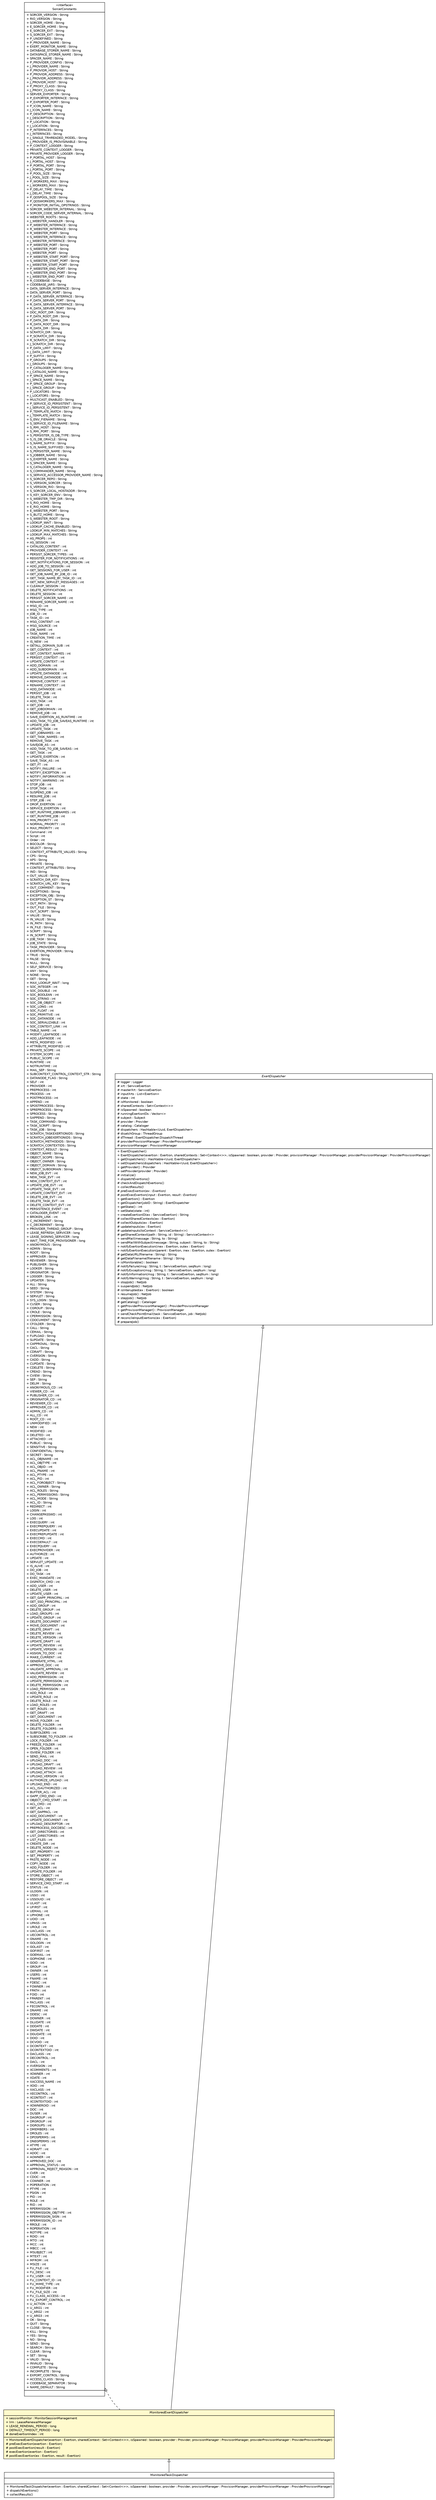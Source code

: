 #!/usr/local/bin/dot
#
# Class diagram 
# Generated by UMLGraph version R5_6 (http://www.umlgraph.org/)
#

digraph G {
	edge [fontname="Helvetica",fontsize=10,labelfontname="Helvetica",labelfontsize=10];
	node [fontname="Helvetica",fontsize=10,shape=plaintext];
	nodesep=0.25;
	ranksep=0.5;
	// sorcer.core.SorcerConstants
	c297035 [label=<<table title="sorcer.core.SorcerConstants" border="0" cellborder="1" cellspacing="0" cellpadding="2" port="p" href="../SorcerConstants.html">
		<tr><td><table border="0" cellspacing="0" cellpadding="1">
<tr><td align="center" balign="center"> &#171;interface&#187; </td></tr>
<tr><td align="center" balign="center"> SorcerConstants </td></tr>
		</table></td></tr>
		<tr><td><table border="0" cellspacing="0" cellpadding="1">
<tr><td align="left" balign="left"> + SORCER_VERSION : String </td></tr>
<tr><td align="left" balign="left"> + RIO_VERSION : String </td></tr>
<tr><td align="left" balign="left"> + SORCER_HOME : String </td></tr>
<tr><td align="left" balign="left"> + E_SORCER_HOME : String </td></tr>
<tr><td align="left" balign="left"> + E_SORCER_EXT : String </td></tr>
<tr><td align="left" balign="left"> + S_SORCER_EXT : String </td></tr>
<tr><td align="left" balign="left"> + P_UNDEFINED : String </td></tr>
<tr><td align="left" balign="left"> + P_PROVIDER_NAME : String </td></tr>
<tr><td align="left" balign="left"> + EXERT_MONITOR_NAME : String </td></tr>
<tr><td align="left" balign="left"> + DATABASE_STORER_NAME : String </td></tr>
<tr><td align="left" balign="left"> + DATASPACE_STORER_NAME : String </td></tr>
<tr><td align="left" balign="left"> + SPACER_NAME : String </td></tr>
<tr><td align="left" balign="left"> + P_PROVIDER_CONFIG : String </td></tr>
<tr><td align="left" balign="left"> + J_PROVIDER_NAME : String </td></tr>
<tr><td align="left" balign="left"> + P_PROVIDR_HOST : String </td></tr>
<tr><td align="left" balign="left"> + P_PROVIDR_ADDRESS : String </td></tr>
<tr><td align="left" balign="left"> + J_PROVIDR_ADDRESS : String </td></tr>
<tr><td align="left" balign="left"> + J_PROVIDR_HOST : String </td></tr>
<tr><td align="left" balign="left"> + P_PROXY_CLASS : String </td></tr>
<tr><td align="left" balign="left"> + J_PROXY_CLASS : String </td></tr>
<tr><td align="left" balign="left"> + SERVER_EXPORTER : String </td></tr>
<tr><td align="left" balign="left"> + P_EXPORTER_INTERFACE : String </td></tr>
<tr><td align="left" balign="left"> + P_EXPORTER_PORT : String </td></tr>
<tr><td align="left" balign="left"> + P_ICON_NAME : String </td></tr>
<tr><td align="left" balign="left"> + J_ICON_NAME : String </td></tr>
<tr><td align="left" balign="left"> + P_DESCRIPTION : String </td></tr>
<tr><td align="left" balign="left"> + J_DESCRIPTION : String </td></tr>
<tr><td align="left" balign="left"> + P_LOCATION : String </td></tr>
<tr><td align="left" balign="left"> + J_LOCATION : String </td></tr>
<tr><td align="left" balign="left"> + P_INTERFACES : String </td></tr>
<tr><td align="left" balign="left"> + J_INTERFACES : String </td></tr>
<tr><td align="left" balign="left"> + J_SINGLE_TRHREADED_MODEL : String </td></tr>
<tr><td align="left" balign="left"> + J_PROVIDER_IS_PROVISINABLE : String </td></tr>
<tr><td align="left" balign="left"> + P_CONTEXT_LOGGER : String </td></tr>
<tr><td align="left" balign="left"> + PRIVATE_CONTEXT_LOGGER : String </td></tr>
<tr><td align="left" balign="left"> + PRIVATE_PROVIDER_LOGGER : String </td></tr>
<tr><td align="left" balign="left"> + P_PORTAL_HOST : String </td></tr>
<tr><td align="left" balign="left"> + J_PORTAL_HOST : String </td></tr>
<tr><td align="left" balign="left"> + P_PORTAL_PORT : String </td></tr>
<tr><td align="left" balign="left"> + J_PORTAL_PORT : String </td></tr>
<tr><td align="left" balign="left"> + P_POOL_SIZE : String </td></tr>
<tr><td align="left" balign="left"> + J_POOL_SIZE : String </td></tr>
<tr><td align="left" balign="left"> + P_WORKERS_MAX : String </td></tr>
<tr><td align="left" balign="left"> + J_WORKERS_MAX : String </td></tr>
<tr><td align="left" balign="left"> + P_DELAY_TIME : String </td></tr>
<tr><td align="left" balign="left"> + J_DELAY_TIME : String </td></tr>
<tr><td align="left" balign="left"> + P_QOSPOOL_SIZE : String </td></tr>
<tr><td align="left" balign="left"> + P_QOSWORKERS_MAX : String </td></tr>
<tr><td align="left" balign="left"> + P_MONITOR_INITIAL_OPSTRINGS : String </td></tr>
<tr><td align="left" balign="left"> + SORCER_WEBSTER_INTERNAL : String </td></tr>
<tr><td align="left" balign="left"> + SORCER_CODE_SERVER_INTERNAL : String </td></tr>
<tr><td align="left" balign="left"> + WEBSTER_ROOTS : String </td></tr>
<tr><td align="left" balign="left"> + J_WEBSTER_HANDLER : String </td></tr>
<tr><td align="left" balign="left"> + P_WEBSTER_INTERFACE : String </td></tr>
<tr><td align="left" balign="left"> + R_WEBSTER_INTERFACE : String </td></tr>
<tr><td align="left" balign="left"> + R_WEBSTER_PORT : String </td></tr>
<tr><td align="left" balign="left"> + S_WEBSTER_INTERFACE : String </td></tr>
<tr><td align="left" balign="left"> + J_WEBSTER_INTERFACE : String </td></tr>
<tr><td align="left" balign="left"> + P_WEBSTER_PORT : String </td></tr>
<tr><td align="left" balign="left"> + S_WEBSTER_PORT : String </td></tr>
<tr><td align="left" balign="left"> + J_WEBSTER_PORT : String </td></tr>
<tr><td align="left" balign="left"> + P_WEBSTER_START_PORT : String </td></tr>
<tr><td align="left" balign="left"> + S_WEBSTER_START_PORT : String </td></tr>
<tr><td align="left" balign="left"> + J_WEBSTER_START_PORT : String </td></tr>
<tr><td align="left" balign="left"> + P_WEBSTER_END_PORT : String </td></tr>
<tr><td align="left" balign="left"> + S_WEBSTER_END_PORT : String </td></tr>
<tr><td align="left" balign="left"> + J_WEBSTER_END_PORT : String </td></tr>
<tr><td align="left" balign="left"> + R_CODEBASE : String </td></tr>
<tr><td align="left" balign="left"> + CODEBASE_JARS : String </td></tr>
<tr><td align="left" balign="left"> + DATA_SERVER_INTERFACE : String </td></tr>
<tr><td align="left" balign="left"> + DATA_SERVER_PORT : String </td></tr>
<tr><td align="left" balign="left"> + P_DATA_SERVER_INTERFACE : String </td></tr>
<tr><td align="left" balign="left"> + P_DATA_SERVER_PORT : String </td></tr>
<tr><td align="left" balign="left"> + R_DATA_SERVER_INTERFACE : String </td></tr>
<tr><td align="left" balign="left"> + R_DATA_SERVER_PORT : String </td></tr>
<tr><td align="left" balign="left"> + DOC_ROOT_DIR : String </td></tr>
<tr><td align="left" balign="left"> + P_DATA_ROOT_DIR : String </td></tr>
<tr><td align="left" balign="left"> + P_DATA_DIR : String </td></tr>
<tr><td align="left" balign="left"> + R_DATA_ROOT_DIR : String </td></tr>
<tr><td align="left" balign="left"> + R_DATA_DIR : String </td></tr>
<tr><td align="left" balign="left"> + SCRATCH_DIR : String </td></tr>
<tr><td align="left" balign="left"> + P_SCRATCH_DIR : String </td></tr>
<tr><td align="left" balign="left"> + R_SCRATCH_DIR : String </td></tr>
<tr><td align="left" balign="left"> + J_SCRATCH_DIR : String </td></tr>
<tr><td align="left" balign="left"> + P_DATA_LIMIT : String </td></tr>
<tr><td align="left" balign="left"> + J_DATA_LIMIT : String </td></tr>
<tr><td align="left" balign="left"> + P_SUFFIX : String </td></tr>
<tr><td align="left" balign="left"> + P_GROUPS : String </td></tr>
<tr><td align="left" balign="left"> + J_GROUPS : String </td></tr>
<tr><td align="left" balign="left"> + P_CATALOGER_NAME : String </td></tr>
<tr><td align="left" balign="left"> + J_CATALOG_NAME : String </td></tr>
<tr><td align="left" balign="left"> + P_SPACE_NAME : String </td></tr>
<tr><td align="left" balign="left"> + J_SPACE_NAME : String </td></tr>
<tr><td align="left" balign="left"> + P_SPACE_GROUP : String </td></tr>
<tr><td align="left" balign="left"> + J_SPACE_GROUP : String </td></tr>
<tr><td align="left" balign="left"> + P_LOCATORS : String </td></tr>
<tr><td align="left" balign="left"> + J_LOCATORS : String </td></tr>
<tr><td align="left" balign="left"> + MULTICAST_ENABLED : String </td></tr>
<tr><td align="left" balign="left"> + P_SERVICE_ID_PERSISTENT : String </td></tr>
<tr><td align="left" balign="left"> + J_SERVICE_ID_PERSISTENT : String </td></tr>
<tr><td align="left" balign="left"> + P_TEMPLATE_MATCH : String </td></tr>
<tr><td align="left" balign="left"> + J_TEMPLATE_MATCH : String </td></tr>
<tr><td align="left" balign="left"> + S_ENV_FIENAME : String </td></tr>
<tr><td align="left" balign="left"> + S_SERVICE_ID_FILENAME : String </td></tr>
<tr><td align="left" balign="left"> + S_RMI_HOST : String </td></tr>
<tr><td align="left" balign="left"> + S_RMI_PORT : String </td></tr>
<tr><td align="left" balign="left"> + S_PERSISTER_IS_DB_TYPE : String </td></tr>
<tr><td align="left" balign="left"> + S_IS_DB_ORACLE : String </td></tr>
<tr><td align="left" balign="left"> + S_NAME_SUFFIX : String </td></tr>
<tr><td align="left" balign="left"> + S_IS_NAME_SUFFIXED : String </td></tr>
<tr><td align="left" balign="left"> + S_PERSISTER_NAME : String </td></tr>
<tr><td align="left" balign="left"> + S_JOBBER_NAME : String </td></tr>
<tr><td align="left" balign="left"> + S_EXERTER_NAME : String </td></tr>
<tr><td align="left" balign="left"> + S_SPACER_NAME : String </td></tr>
<tr><td align="left" balign="left"> + S_CATALOGER_NAME : String </td></tr>
<tr><td align="left" balign="left"> + S_COMMANDER_NAME : String </td></tr>
<tr><td align="left" balign="left"> + S_SERVICE_ACCESSOR_PROVIDER_NAME : String </td></tr>
<tr><td align="left" balign="left"> + S_SORCER_REPO : String </td></tr>
<tr><td align="left" balign="left"> + S_VERSION_SORCER : String </td></tr>
<tr><td align="left" balign="left"> + S_VERSION_RIO : String </td></tr>
<tr><td align="left" balign="left"> + S_SORCER_LOCAL_HOSTADDR : String </td></tr>
<tr><td align="left" balign="left"> + S_KEY_SORCER_ENV : String </td></tr>
<tr><td align="left" balign="left"> + S_WEBSTER_TMP_DIR : String </td></tr>
<tr><td align="left" balign="left"> + S_RIO_HOME : String </td></tr>
<tr><td align="left" balign="left"> + E_RIO_HOME : String </td></tr>
<tr><td align="left" balign="left"> + E_WEBSTER_PORT : String </td></tr>
<tr><td align="left" balign="left"> + S_BLITZ_HOME : String </td></tr>
<tr><td align="left" balign="left"> + S_WEBSTER_ROOT : String </td></tr>
<tr><td align="left" balign="left"> + LOOKUP_WAIT : String </td></tr>
<tr><td align="left" balign="left"> + LOOKUP_CACHE_ENABLED : String </td></tr>
<tr><td align="left" balign="left"> + LOOKUP_MIN_MATCHES : String </td></tr>
<tr><td align="left" balign="left"> + LOOKUP_MAX_MATCHES : String </td></tr>
<tr><td align="left" balign="left"> + AS_PROPS : int </td></tr>
<tr><td align="left" balign="left"> + AS_SESSION : int </td></tr>
<tr><td align="left" balign="left"> + CATALOG_CONTENT : int </td></tr>
<tr><td align="left" balign="left"> + PROVIDER_CONTEXT : int </td></tr>
<tr><td align="left" balign="left"> + PERSIST_SORCER_TYPES : int </td></tr>
<tr><td align="left" balign="left"> + REGISTER_FOR_NOTIFICATIONS : int </td></tr>
<tr><td align="left" balign="left"> + GET_NOTIFICATIONS_FOR_SESSION : int </td></tr>
<tr><td align="left" balign="left"> + ADD_JOB_TO_SESSION : int </td></tr>
<tr><td align="left" balign="left"> + GET_SESSIONS_FOR_USER : int </td></tr>
<tr><td align="left" balign="left"> + GET_JOB_NAME_BY_JOB_ID : int </td></tr>
<tr><td align="left" balign="left"> + GET_TASK_NAME_BY_TASK_ID : int </td></tr>
<tr><td align="left" balign="left"> + GET_NEW_SERVLET_MESSAGES : int </td></tr>
<tr><td align="left" balign="left"> + CLEANUP_SESSION : int </td></tr>
<tr><td align="left" balign="left"> + DELETE_NOTIFICATIONS : int </td></tr>
<tr><td align="left" balign="left"> + DELETE_SESSION : int </td></tr>
<tr><td align="left" balign="left"> + PERSIST_SORCER_NAME : int </td></tr>
<tr><td align="left" balign="left"> + RENAME_SORCER_NAME : int </td></tr>
<tr><td align="left" balign="left"> + MSG_ID : int </td></tr>
<tr><td align="left" balign="left"> + MSG_TYPE : int </td></tr>
<tr><td align="left" balign="left"> + JOB_ID : int </td></tr>
<tr><td align="left" balign="left"> + TASK_ID : int </td></tr>
<tr><td align="left" balign="left"> + MSG_CONTENT : int </td></tr>
<tr><td align="left" balign="left"> + MSG_SOURCE : int </td></tr>
<tr><td align="left" balign="left"> + JOB_NAME : int </td></tr>
<tr><td align="left" balign="left"> + TASK_NAME : int </td></tr>
<tr><td align="left" balign="left"> + CREATION_TIME : int </td></tr>
<tr><td align="left" balign="left"> + IS_NEW : int </td></tr>
<tr><td align="left" balign="left"> + GETALL_DOMAIN_SUB : int </td></tr>
<tr><td align="left" balign="left"> + GET_CONTEXT : int </td></tr>
<tr><td align="left" balign="left"> + GET_CONTEXT_NAMES : int </td></tr>
<tr><td align="left" balign="left"> + PERSIST_CONTEXT : int </td></tr>
<tr><td align="left" balign="left"> + UPDATE_CONTEXT : int </td></tr>
<tr><td align="left" balign="left"> + ADD_DOMAIN : int </td></tr>
<tr><td align="left" balign="left"> + ADD_SUBDOMAIN : int </td></tr>
<tr><td align="left" balign="left"> + UPDATE_DATANODE : int </td></tr>
<tr><td align="left" balign="left"> + REMOVE_DATANODE : int </td></tr>
<tr><td align="left" balign="left"> + REMOVE_CONTEXT : int </td></tr>
<tr><td align="left" balign="left"> + RENAME_CONTEXT : int </td></tr>
<tr><td align="left" balign="left"> + ADD_DATANODE : int </td></tr>
<tr><td align="left" balign="left"> + PERSIST_JOB : int </td></tr>
<tr><td align="left" balign="left"> + DELETE_TASK : int </td></tr>
<tr><td align="left" balign="left"> + ADD_TASK : int </td></tr>
<tr><td align="left" balign="left"> + GET_JOB : int </td></tr>
<tr><td align="left" balign="left"> + GET_JOBDOMAIN : int </td></tr>
<tr><td align="left" balign="left"> + REMOVE_JOB : int </td></tr>
<tr><td align="left" balign="left"> + SAVE_EXERTION_AS_RUNTIME : int </td></tr>
<tr><td align="left" balign="left"> + ADD_TASK_TO_JOB_SAVEAS_RUNTIME : int </td></tr>
<tr><td align="left" balign="left"> + UPDATE_JOB : int </td></tr>
<tr><td align="left" balign="left"> + UPDATE_TASK : int </td></tr>
<tr><td align="left" balign="left"> + GET_JOBNAMES : int </td></tr>
<tr><td align="left" balign="left"> + GET_TASK_NAMES : int </td></tr>
<tr><td align="left" balign="left"> + REMOVE_TASK : int </td></tr>
<tr><td align="left" balign="left"> + SAVEJOB_AS : int </td></tr>
<tr><td align="left" balign="left"> + ADD_TASK_TO_JOB_SAVEAS : int </td></tr>
<tr><td align="left" balign="left"> + GET_TASK : int </td></tr>
<tr><td align="left" balign="left"> + UPDATE_EXERTION : int </td></tr>
<tr><td align="left" balign="left"> + SAVE_TASK_AS : int </td></tr>
<tr><td align="left" balign="left"> + GET_FT : int </td></tr>
<tr><td align="left" balign="left"> + NOTIFY_FAILURE : int </td></tr>
<tr><td align="left" balign="left"> + NOTIFY_EXCEPTION : int </td></tr>
<tr><td align="left" balign="left"> + NOTIFY_INFORMATION : int </td></tr>
<tr><td align="left" balign="left"> + NOTIFY_WARNING : int </td></tr>
<tr><td align="left" balign="left"> + STOP_JOB : int </td></tr>
<tr><td align="left" balign="left"> + STOP_TASK : int </td></tr>
<tr><td align="left" balign="left"> + SUSPEND_JOB : int </td></tr>
<tr><td align="left" balign="left"> + RESUME_JOB : int </td></tr>
<tr><td align="left" balign="left"> + STEP_JOB : int </td></tr>
<tr><td align="left" balign="left"> + DROP_EXERTION : int </td></tr>
<tr><td align="left" balign="left"> + SERVICE_EXERTION : int </td></tr>
<tr><td align="left" balign="left"> + GET_RUNTIME_JOBNAMES : int </td></tr>
<tr><td align="left" balign="left"> + GET_RUNTIME_JOB : int </td></tr>
<tr><td align="left" balign="left"> + MIN_PRIORITY : int </td></tr>
<tr><td align="left" balign="left"> + NORMAL_PRIORITY : int </td></tr>
<tr><td align="left" balign="left"> + MAX_PRIORITY : int </td></tr>
<tr><td align="left" balign="left"> + Command : int </td></tr>
<tr><td align="left" balign="left"> + Script : int </td></tr>
<tr><td align="left" balign="left"> + Order : int </td></tr>
<tr><td align="left" balign="left"> + BGCOLOR : String </td></tr>
<tr><td align="left" balign="left"> + SELECT : String </td></tr>
<tr><td align="left" balign="left"> + CONTEXT_ATTRIBUTE_VALUES : String </td></tr>
<tr><td align="left" balign="left"> + CPS : String </td></tr>
<tr><td align="left" balign="left"> + APS : String </td></tr>
<tr><td align="left" balign="left"> + PRIVATE : String </td></tr>
<tr><td align="left" balign="left"> + CONTEXT_ATTRIBUTES : String </td></tr>
<tr><td align="left" balign="left"> + IND : String </td></tr>
<tr><td align="left" balign="left"> + OUT_VALUE : String </td></tr>
<tr><td align="left" balign="left"> + SCRATCH_DIR_KEY : String </td></tr>
<tr><td align="left" balign="left"> + SCRATCH_URL_KEY : String </td></tr>
<tr><td align="left" balign="left"> + OUT_COMMENT : String </td></tr>
<tr><td align="left" balign="left"> + EXCEPTIONS : String </td></tr>
<tr><td align="left" balign="left"> + EXCEPTION_OBJ : String </td></tr>
<tr><td align="left" balign="left"> + EXCEPTION_ST : String </td></tr>
<tr><td align="left" balign="left"> + OUT_PATH : String </td></tr>
<tr><td align="left" balign="left"> + OUT_FILE : String </td></tr>
<tr><td align="left" balign="left"> + OUT_SCRIPT : String </td></tr>
<tr><td align="left" balign="left"> + VALUE : String </td></tr>
<tr><td align="left" balign="left"> + IN_VALUE : String </td></tr>
<tr><td align="left" balign="left"> + IN_PATH : String </td></tr>
<tr><td align="left" balign="left"> + IN_FILE : String </td></tr>
<tr><td align="left" balign="left"> + SCRIPT : String </td></tr>
<tr><td align="left" balign="left"> + IN_SCRIPT : String </td></tr>
<tr><td align="left" balign="left"> + JOB_TASK : String </td></tr>
<tr><td align="left" balign="left"> + JOB_STATE : String </td></tr>
<tr><td align="left" balign="left"> + TASK_PROVIDER : String </td></tr>
<tr><td align="left" balign="left"> + EXERTION_PROVIDER : String </td></tr>
<tr><td align="left" balign="left"> + TRUE : String </td></tr>
<tr><td align="left" balign="left"> + FALSE : String </td></tr>
<tr><td align="left" balign="left"> + NULL : String </td></tr>
<tr><td align="left" balign="left"> + SELF_SERVICE : String </td></tr>
<tr><td align="left" balign="left"> + ANY : String </td></tr>
<tr><td align="left" balign="left"> + NONE : String </td></tr>
<tr><td align="left" balign="left"> + GET : String </td></tr>
<tr><td align="left" balign="left"> + MAX_LOOKUP_WAIT : long </td></tr>
<tr><td align="left" balign="left"> + SOC_INTEGER : int </td></tr>
<tr><td align="left" balign="left"> + SOC_DOUBLE : int </td></tr>
<tr><td align="left" balign="left"> + SOC_BOOLEAN : int </td></tr>
<tr><td align="left" balign="left"> + SOC_STRING : int </td></tr>
<tr><td align="left" balign="left"> + SOC_DB_OBJECT : int </td></tr>
<tr><td align="left" balign="left"> + SOC_LONG : int </td></tr>
<tr><td align="left" balign="left"> + SOC_FLOAT : int </td></tr>
<tr><td align="left" balign="left"> + SOC_PRIMITIVE : int </td></tr>
<tr><td align="left" balign="left"> + SOC_DATANODE : int </td></tr>
<tr><td align="left" balign="left"> + SOC_SERIALIZABLE : int </td></tr>
<tr><td align="left" balign="left"> + SOC_CONTEXT_LINK : int </td></tr>
<tr><td align="left" balign="left"> + TABLE_NAME : int </td></tr>
<tr><td align="left" balign="left"> + MODIFY_LEAFNODE : int </td></tr>
<tr><td align="left" balign="left"> + ADD_LEAFNODE : int </td></tr>
<tr><td align="left" balign="left"> + META_MODIFIED : int </td></tr>
<tr><td align="left" balign="left"> + ATTRIBUTE_MODIFIED : int </td></tr>
<tr><td align="left" balign="left"> + PRIVATE_SCOPE : int </td></tr>
<tr><td align="left" balign="left"> + SYSTEM_SCOPE : int </td></tr>
<tr><td align="left" balign="left"> + PUBLIC_SCOPE : int </td></tr>
<tr><td align="left" balign="left"> + RUNTIME : int </td></tr>
<tr><td align="left" balign="left"> + NOTRUNTIME : int </td></tr>
<tr><td align="left" balign="left"> + MAIL_SEP : String </td></tr>
<tr><td align="left" balign="left"> + SUBCONTEXT_CONTROL_CONTEXT_STR : String </td></tr>
<tr><td align="left" balign="left"> + DATANODE_FLAG : String </td></tr>
<tr><td align="left" balign="left"> + SELF : int </td></tr>
<tr><td align="left" balign="left"> + PROVIDER : int </td></tr>
<tr><td align="left" balign="left"> + PREPROCESS : int </td></tr>
<tr><td align="left" balign="left"> + PROCESS : int </td></tr>
<tr><td align="left" balign="left"> + POSTPROCESS : int </td></tr>
<tr><td align="left" balign="left"> + APPEND : int </td></tr>
<tr><td align="left" balign="left"> + SPOSTPROCESS : String </td></tr>
<tr><td align="left" balign="left"> + SPREPROCESS : String </td></tr>
<tr><td align="left" balign="left"> + SPROCESS : String </td></tr>
<tr><td align="left" balign="left"> + SAPPEND : String </td></tr>
<tr><td align="left" balign="left"> + TASK_COMMAND : String </td></tr>
<tr><td align="left" balign="left"> + TASK_SCRIPT : String </td></tr>
<tr><td align="left" balign="left"> + TASK_JOB : String </td></tr>
<tr><td align="left" balign="left"> + SCRATCH_TASKEXERTIONIDS : String </td></tr>
<tr><td align="left" balign="left"> + SCRATCH_JOBEXERTIONIDS : String </td></tr>
<tr><td align="left" balign="left"> + SCRATCH_METHODIDS : String </td></tr>
<tr><td align="left" balign="left"> + SCRATCH_CONTEXTIDS : String </td></tr>
<tr><td align="left" balign="left"> + CONTEXT_RESULT : String </td></tr>
<tr><td align="left" balign="left"> + OBJECT_NAME : String </td></tr>
<tr><td align="left" balign="left"> + OBJECT_SCOPE : String </td></tr>
<tr><td align="left" balign="left"> + OBJECT_OWNER : String </td></tr>
<tr><td align="left" balign="left"> + OBJECT_DOMAIN : String </td></tr>
<tr><td align="left" balign="left"> + OBJECT_SUBDOMAIN : String </td></tr>
<tr><td align="left" balign="left"> + NEW_JOB_EVT : int </td></tr>
<tr><td align="left" balign="left"> + NEW_TASK_EVT : int </td></tr>
<tr><td align="left" balign="left"> + NEW_CONTEXT_EVT : int </td></tr>
<tr><td align="left" balign="left"> + UPDATE_JOB_EVT : int </td></tr>
<tr><td align="left" balign="left"> + UPDATE_TASK_EVT : int </td></tr>
<tr><td align="left" balign="left"> + UPDATE_CONTEXT_EVT : int </td></tr>
<tr><td align="left" balign="left"> + DELETE_JOB_EVT : int </td></tr>
<tr><td align="left" balign="left"> + DELETE_TASK_EVT : int </td></tr>
<tr><td align="left" balign="left"> + DELETE_CONTEXT_EVT : int </td></tr>
<tr><td align="left" balign="left"> + PERSISTENCE_EVENT : int </td></tr>
<tr><td align="left" balign="left"> + CATALOGER_EVENT : int </td></tr>
<tr><td align="left" balign="left"> + BROKEN_LINK : int </td></tr>
<tr><td align="left" balign="left"> + C_INCREMENT : String </td></tr>
<tr><td align="left" balign="left"> + C_DECREMENT : String </td></tr>
<tr><td align="left" balign="left"> + PROVIDER_THREAD_GROUP : String </td></tr>
<tr><td align="left" balign="left"> + LEASE_REFRESH_SERVICER : long </td></tr>
<tr><td align="left" balign="left"> + LEASE_SIGNING_SERVICER : long </td></tr>
<tr><td align="left" balign="left"> + WAIT_TIME_FOR_PROVISIONER : long </td></tr>
<tr><td align="left" balign="left"> + ANONYMOUS : String </td></tr>
<tr><td align="left" balign="left"> + ADMIN : String </td></tr>
<tr><td align="left" balign="left"> + ROOT : String </td></tr>
<tr><td align="left" balign="left"> + APPROVER : String </td></tr>
<tr><td align="left" balign="left"> + REVIEWER : String </td></tr>
<tr><td align="left" balign="left"> + PUBLISHER : String </td></tr>
<tr><td align="left" balign="left"> + LOOKER : String </td></tr>
<tr><td align="left" balign="left"> + ORIGINATOR : String </td></tr>
<tr><td align="left" balign="left"> + LOGGER : String </td></tr>
<tr><td align="left" balign="left"> + UPDATER : String </td></tr>
<tr><td align="left" balign="left"> + ALL : String </td></tr>
<tr><td align="left" balign="left"> + SEED : String </td></tr>
<tr><td align="left" balign="left"> + SYSTEM : String </td></tr>
<tr><td align="left" balign="left"> + SERVLET : String </td></tr>
<tr><td align="left" balign="left"> + SYS_LOGIN : String </td></tr>
<tr><td align="left" balign="left"> + CUSER : String </td></tr>
<tr><td align="left" balign="left"> + CGROUP : String </td></tr>
<tr><td align="left" balign="left"> + CROLE : String </td></tr>
<tr><td align="left" balign="left"> + CPERMISSION : String </td></tr>
<tr><td align="left" balign="left"> + CDOCUMENT : String </td></tr>
<tr><td align="left" balign="left"> + CFOLDER : String </td></tr>
<tr><td align="left" balign="left"> + CALL : String </td></tr>
<tr><td align="left" balign="left"> + CEMAIL : String </td></tr>
<tr><td align="left" balign="left"> + FUPLOAD : String </td></tr>
<tr><td align="left" balign="left"> + SUPDATE : String </td></tr>
<tr><td align="left" balign="left"> + CAPPROVAL : String </td></tr>
<tr><td align="left" balign="left"> + CACL : String </td></tr>
<tr><td align="left" balign="left"> + CDRAFT : String </td></tr>
<tr><td align="left" balign="left"> + CVERSION : String </td></tr>
<tr><td align="left" balign="left"> + CADD : String </td></tr>
<tr><td align="left" balign="left"> + CUPDATE : String </td></tr>
<tr><td align="left" balign="left"> + CDELETE : String </td></tr>
<tr><td align="left" balign="left"> + CREAD : String </td></tr>
<tr><td align="left" balign="left"> + CVIEW : String </td></tr>
<tr><td align="left" balign="left"> + SEP : String </td></tr>
<tr><td align="left" balign="left"> + DELIM : String </td></tr>
<tr><td align="left" balign="left"> + ANONYMOUS_CD : int </td></tr>
<tr><td align="left" balign="left"> + VIEWER_CD : int </td></tr>
<tr><td align="left" balign="left"> + PUBLISHER_CD : int </td></tr>
<tr><td align="left" balign="left"> + ORIGINATOR_CD : int </td></tr>
<tr><td align="left" balign="left"> + REVIEWER_CD : int </td></tr>
<tr><td align="left" balign="left"> + APPROVER_CD : int </td></tr>
<tr><td align="left" balign="left"> + ADMIN_CD : int </td></tr>
<tr><td align="left" balign="left"> + ALL_CD : int </td></tr>
<tr><td align="left" balign="left"> + ROOT_CD : int </td></tr>
<tr><td align="left" balign="left"> + UNMODIFIED : int </td></tr>
<tr><td align="left" balign="left"> + NEW : int </td></tr>
<tr><td align="left" balign="left"> + MODIFIED : int </td></tr>
<tr><td align="left" balign="left"> + DELETED : int </td></tr>
<tr><td align="left" balign="left"> + ATTACHED : int </td></tr>
<tr><td align="left" balign="left"> + PUBLIC : String </td></tr>
<tr><td align="left" balign="left"> + SENSITIVE : String </td></tr>
<tr><td align="left" balign="left"> + CONFIDENTIAL : String </td></tr>
<tr><td align="left" balign="left"> + SECRET : String </td></tr>
<tr><td align="left" balign="left"> + ACL_OBJNAME : int </td></tr>
<tr><td align="left" balign="left"> + ACL_OBJTYPE : int </td></tr>
<tr><td align="left" balign="left"> + ACL_OBJID : int </td></tr>
<tr><td align="left" balign="left"> + ACL_PNAME : int </td></tr>
<tr><td align="left" balign="left"> + ACL_PTYPE : int </td></tr>
<tr><td align="left" balign="left"> + ACL_PID : int </td></tr>
<tr><td align="left" balign="left"> + ACL_FOROBJECT : String </td></tr>
<tr><td align="left" balign="left"> + ACL_OWNER : String </td></tr>
<tr><td align="left" balign="left"> + ACL_ROLES : String </td></tr>
<tr><td align="left" balign="left"> + ACL_PERMISSIONS : String </td></tr>
<tr><td align="left" balign="left"> + ACL_MODE : String </td></tr>
<tr><td align="left" balign="left"> + ACL_ID : String </td></tr>
<tr><td align="left" balign="left"> + REDIRECT : int </td></tr>
<tr><td align="left" balign="left"> + LOGIN : int </td></tr>
<tr><td align="left" balign="left"> + CHANGEPASSWD : int </td></tr>
<tr><td align="left" balign="left"> + LOG : int </td></tr>
<tr><td align="left" balign="left"> + EXECQUERY : int </td></tr>
<tr><td align="left" balign="left"> + EXECPREPQUERY : int </td></tr>
<tr><td align="left" balign="left"> + EXECUPDATE : int </td></tr>
<tr><td align="left" balign="left"> + EXECPREPUPDATE : int </td></tr>
<tr><td align="left" balign="left"> + EXECCMD : int </td></tr>
<tr><td align="left" balign="left"> + EXECDEFAULT : int </td></tr>
<tr><td align="left" balign="left"> + EXECPQUERY : int </td></tr>
<tr><td align="left" balign="left"> + EXECPROVIDER : int </td></tr>
<tr><td align="left" balign="left"> + AUTHORIZE : int </td></tr>
<tr><td align="left" balign="left"> + UPDATE : int </td></tr>
<tr><td align="left" balign="left"> + SERVLET_UPDATE : int </td></tr>
<tr><td align="left" balign="left"> + IS_ALIVE : int </td></tr>
<tr><td align="left" balign="left"> + DO_JOB : int </td></tr>
<tr><td align="left" balign="left"> + DO_TASK : int </td></tr>
<tr><td align="left" balign="left"> + EXEC_MANDATE : int </td></tr>
<tr><td align="left" balign="left"> + DISPATCH_CMD : int </td></tr>
<tr><td align="left" balign="left"> + ADD_USER : int </td></tr>
<tr><td align="left" balign="left"> + DELETE_USER : int </td></tr>
<tr><td align="left" balign="left"> + UPDATE_USER : int </td></tr>
<tr><td align="left" balign="left"> + GET_GAPP_PRINCIPAL : int </td></tr>
<tr><td align="left" balign="left"> + GET_SSO_PRINCIPAL : int </td></tr>
<tr><td align="left" balign="left"> + ADD_GROUP : int </td></tr>
<tr><td align="left" balign="left"> + DELETE_GROUP : int </td></tr>
<tr><td align="left" balign="left"> + LOAD_GROUPS : int </td></tr>
<tr><td align="left" balign="left"> + UPDATE_GROUP : int </td></tr>
<tr><td align="left" balign="left"> + DELETE_DOCUMENT : int </td></tr>
<tr><td align="left" balign="left"> + MOVE_DOCUMENT : int </td></tr>
<tr><td align="left" balign="left"> + DELETE_DRAFT : int </td></tr>
<tr><td align="left" balign="left"> + DELETE_REVIEW : int </td></tr>
<tr><td align="left" balign="left"> + DELETE_VERSION : int </td></tr>
<tr><td align="left" balign="left"> + UPDATE_DRAFT : int </td></tr>
<tr><td align="left" balign="left"> + UPDATE_REVIEW : int </td></tr>
<tr><td align="left" balign="left"> + UPDATE_VERSION : int </td></tr>
<tr><td align="left" balign="left"> + ASSIGN_TO_DOC : int </td></tr>
<tr><td align="left" balign="left"> + MAKE_CURRENT : int </td></tr>
<tr><td align="left" balign="left"> + GENERATE_HTML : int </td></tr>
<tr><td align="left" balign="left"> + APPROVE_DOC : int </td></tr>
<tr><td align="left" balign="left"> + VALIDATE_APPROVAL : int </td></tr>
<tr><td align="left" balign="left"> + VALIDATE_REVIEW : int </td></tr>
<tr><td align="left" balign="left"> + ADD_PERMISSION : int </td></tr>
<tr><td align="left" balign="left"> + UPDATE_PERMISSION : int </td></tr>
<tr><td align="left" balign="left"> + DELETE_PERMISSION : int </td></tr>
<tr><td align="left" balign="left"> + LOAD_PERMISSION : int </td></tr>
<tr><td align="left" balign="left"> + ADD_ROLE : int </td></tr>
<tr><td align="left" balign="left"> + UPDATE_ROLE : int </td></tr>
<tr><td align="left" balign="left"> + DELETE_ROLE : int </td></tr>
<tr><td align="left" balign="left"> + LOAD_ROLES : int </td></tr>
<tr><td align="left" balign="left"> + GET_ROLES : int </td></tr>
<tr><td align="left" balign="left"> + GET_DRAFT : int </td></tr>
<tr><td align="left" balign="left"> + GET_DOCUMENT : int </td></tr>
<tr><td align="left" balign="left"> + MOVE_FOLDER : int </td></tr>
<tr><td align="left" balign="left"> + DELETE_FOLDER : int </td></tr>
<tr><td align="left" balign="left"> + DELETE_FOLDERS : int </td></tr>
<tr><td align="left" balign="left"> + SUBFOLDERS : int </td></tr>
<tr><td align="left" balign="left"> + SUBSCRIBE_TO_FOLDER : int </td></tr>
<tr><td align="left" balign="left"> + LOCK_FOLDER : int </td></tr>
<tr><td align="left" balign="left"> + FREEZE_FOLDER : int </td></tr>
<tr><td align="left" balign="left"> + OPEN_FOLDER : int </td></tr>
<tr><td align="left" balign="left"> + ISVIEW_FOLDER : int </td></tr>
<tr><td align="left" balign="left"> + SEND_MAIL : int </td></tr>
<tr><td align="left" balign="left"> + UPLOAD_DOC : int </td></tr>
<tr><td align="left" balign="left"> + UPLOAD_DRAFT : int </td></tr>
<tr><td align="left" balign="left"> + UPLOAD_REVIEW : int </td></tr>
<tr><td align="left" balign="left"> + UPLOAD_ATTACH : int </td></tr>
<tr><td align="left" balign="left"> + UPLOAD_VERSION : int </td></tr>
<tr><td align="left" balign="left"> + AUTHORIZE_UPLOAD : int </td></tr>
<tr><td align="left" balign="left"> + UPLOAD_END : int </td></tr>
<tr><td align="left" balign="left"> + ACL_ISAUTHORIZED : int </td></tr>
<tr><td align="left" balign="left"> + BUFFER_ACL : int </td></tr>
<tr><td align="left" balign="left"> + GAPP_CMD_END : int </td></tr>
<tr><td align="left" balign="left"> + OBJECT_CMD_START : int </td></tr>
<tr><td align="left" balign="left"> + ACL_CMD : int </td></tr>
<tr><td align="left" balign="left"> + GET_ACL : int </td></tr>
<tr><td align="left" balign="left"> + GET_GAPPACL : int </td></tr>
<tr><td align="left" balign="left"> + ADD_DOCUMENT : int </td></tr>
<tr><td align="left" balign="left"> + UPDATE_DOCUMENT : int </td></tr>
<tr><td align="left" balign="left"> + UPLOAD_DESCRIPTOR : int </td></tr>
<tr><td align="left" balign="left"> + PREPROCESS_DOCDESC : int </td></tr>
<tr><td align="left" balign="left"> + GET_DIRECTORIES : int </td></tr>
<tr><td align="left" balign="left"> + LIST_DIRECTORIES : int </td></tr>
<tr><td align="left" balign="left"> + LIST_FILES : int </td></tr>
<tr><td align="left" balign="left"> + CREATE_DIR : int </td></tr>
<tr><td align="left" balign="left"> + DELETE_NODE : int </td></tr>
<tr><td align="left" balign="left"> + GET_PROPERTY : int </td></tr>
<tr><td align="left" balign="left"> + SET_PROPERTY : int </td></tr>
<tr><td align="left" balign="left"> + PASTE_NODE : int </td></tr>
<tr><td align="left" balign="left"> + COPY_NODE : int </td></tr>
<tr><td align="left" balign="left"> + ADD_FOLDER : int </td></tr>
<tr><td align="left" balign="left"> + UPDATE_FOLDER : int </td></tr>
<tr><td align="left" balign="left"> + STORE_OBJECT : int </td></tr>
<tr><td align="left" balign="left"> + RESTORE_OBJECT : int </td></tr>
<tr><td align="left" balign="left"> + SERVICE_CMD_START : int </td></tr>
<tr><td align="left" balign="left"> + STATUS : int </td></tr>
<tr><td align="left" balign="left"> + ULOGIN : int </td></tr>
<tr><td align="left" balign="left"> + USSO : int </td></tr>
<tr><td align="left" balign="left"> + USSOUID : int </td></tr>
<tr><td align="left" balign="left"> + ULAST : int </td></tr>
<tr><td align="left" balign="left"> + UFIRST : int </td></tr>
<tr><td align="left" balign="left"> + UEMAIL : int </td></tr>
<tr><td align="left" balign="left"> + UPHONE : int </td></tr>
<tr><td align="left" balign="left"> + UOID : int </td></tr>
<tr><td align="left" balign="left"> + UPASS : int </td></tr>
<tr><td align="left" balign="left"> + UROLE : int </td></tr>
<tr><td align="left" balign="left"> + UACLASS : int </td></tr>
<tr><td align="left" balign="left"> + UECONTROL : int </td></tr>
<tr><td align="left" balign="left"> + GNAME : int </td></tr>
<tr><td align="left" balign="left"> + GOLOGIN : int </td></tr>
<tr><td align="left" balign="left"> + GOLAST : int </td></tr>
<tr><td align="left" balign="left"> + GOFIRST : int </td></tr>
<tr><td align="left" balign="left"> + GOEMAIL : int </td></tr>
<tr><td align="left" balign="left"> + GOPHONE : int </td></tr>
<tr><td align="left" balign="left"> + GOID : int </td></tr>
<tr><td align="left" balign="left"> + GROUP : int </td></tr>
<tr><td align="left" balign="left"> + OWNER : int </td></tr>
<tr><td align="left" balign="left"> + USERS : int </td></tr>
<tr><td align="left" balign="left"> + FNAME : int </td></tr>
<tr><td align="left" balign="left"> + FDESC : int </td></tr>
<tr><td align="left" balign="left"> + FOWNER : int </td></tr>
<tr><td align="left" balign="left"> + FPATH : int </td></tr>
<tr><td align="left" balign="left"> + FOID : int </td></tr>
<tr><td align="left" balign="left"> + FPARENT : int </td></tr>
<tr><td align="left" balign="left"> + FACLASS : int </td></tr>
<tr><td align="left" balign="left"> + FECONTROL : int </td></tr>
<tr><td align="left" balign="left"> + DNAME : int </td></tr>
<tr><td align="left" balign="left"> + DDESC : int </td></tr>
<tr><td align="left" balign="left"> + DOWNER : int </td></tr>
<tr><td align="left" balign="left"> + DLUDATE : int </td></tr>
<tr><td align="left" balign="left"> + DDDATE : int </td></tr>
<tr><td align="left" balign="left"> + DWDATE : int </td></tr>
<tr><td align="left" balign="left"> + DGUDATE : int </td></tr>
<tr><td align="left" balign="left"> + DOID : int </td></tr>
<tr><td align="left" balign="left"> + DCVOID : int </td></tr>
<tr><td align="left" balign="left"> + DCONTEXT : int </td></tr>
<tr><td align="left" balign="left"> + DCONTEXTOID : int </td></tr>
<tr><td align="left" balign="left"> + DACLASS : int </td></tr>
<tr><td align="left" balign="left"> + DECONTROL : int </td></tr>
<tr><td align="left" balign="left"> + DACL : int </td></tr>
<tr><td align="left" balign="left"> + XVERSION : int </td></tr>
<tr><td align="left" balign="left"> + XCOMMENTS : int </td></tr>
<tr><td align="left" balign="left"> + XOWNER : int </td></tr>
<tr><td align="left" balign="left"> + XDATE : int </td></tr>
<tr><td align="left" balign="left"> + XACCESS_NAME : int </td></tr>
<tr><td align="left" balign="left"> + XOID : int </td></tr>
<tr><td align="left" balign="left"> + XACLASS : int </td></tr>
<tr><td align="left" balign="left"> + XECONTROL : int </td></tr>
<tr><td align="left" balign="left"> + XCONTEXT : int </td></tr>
<tr><td align="left" balign="left"> + XCONTEXTOID : int </td></tr>
<tr><td align="left" balign="left"> + XOWNEROID : int </td></tr>
<tr><td align="left" balign="left"> + DOC : int </td></tr>
<tr><td align="left" balign="left"> + DUSER : int </td></tr>
<tr><td align="left" balign="left"> + DAGROUP : int </td></tr>
<tr><td align="left" balign="left"> + DRGROUP : int </td></tr>
<tr><td align="left" balign="left"> + DGROUPS : int </td></tr>
<tr><td align="left" balign="left"> + DMEMBERS : int </td></tr>
<tr><td align="left" balign="left"> + DROLES : int </td></tr>
<tr><td align="left" balign="left"> + DPOSPERMS : int </td></tr>
<tr><td align="left" balign="left"> + DNEGPERMS : int </td></tr>
<tr><td align="left" balign="left"> + ATYPE : int </td></tr>
<tr><td align="left" balign="left"> + ADRAFT : int </td></tr>
<tr><td align="left" balign="left"> + ADOC : int </td></tr>
<tr><td align="left" balign="left"> + AOWNER : int </td></tr>
<tr><td align="left" balign="left"> + APPROVED_DOC : int </td></tr>
<tr><td align="left" balign="left"> + APPROVAL_STATUS : int </td></tr>
<tr><td align="left" balign="left"> + APPROVAL_REJECT_REASON : int </td></tr>
<tr><td align="left" balign="left"> + CVER : int </td></tr>
<tr><td align="left" balign="left"> + CDOC : int </td></tr>
<tr><td align="left" balign="left"> + COWNER : int </td></tr>
<tr><td align="left" balign="left"> + POPERATION : int </td></tr>
<tr><td align="left" balign="left"> + PTYPE : int </td></tr>
<tr><td align="left" balign="left"> + PSIGN : int </td></tr>
<tr><td align="left" balign="left"> + PID : int </td></tr>
<tr><td align="left" balign="left"> + ROLE : int </td></tr>
<tr><td align="left" balign="left"> + RID : int </td></tr>
<tr><td align="left" balign="left"> + RPERMISSION : int </td></tr>
<tr><td align="left" balign="left"> + RPERMISSION_OBJTYPE : int </td></tr>
<tr><td align="left" balign="left"> + RPERMISSION_SIGN : int </td></tr>
<tr><td align="left" balign="left"> + RPERMISSION_ID : int </td></tr>
<tr><td align="left" balign="left"> + RROLE : int </td></tr>
<tr><td align="left" balign="left"> + ROPERATION : int </td></tr>
<tr><td align="left" balign="left"> + ROTYPE : int </td></tr>
<tr><td align="left" balign="left"> + ROID : int </td></tr>
<tr><td align="left" balign="left"> + MTO : int </td></tr>
<tr><td align="left" balign="left"> + MCC : int </td></tr>
<tr><td align="left" balign="left"> + MBCC : int </td></tr>
<tr><td align="left" balign="left"> + MSUBJECT : int </td></tr>
<tr><td align="left" balign="left"> + MTEXT : int </td></tr>
<tr><td align="left" balign="left"> + MFROM : int </td></tr>
<tr><td align="left" balign="left"> + MSIZE : int </td></tr>
<tr><td align="left" balign="left"> + FU_FILE : int </td></tr>
<tr><td align="left" balign="left"> + FU_DESC : int </td></tr>
<tr><td align="left" balign="left"> + FU_USER : int </td></tr>
<tr><td align="left" balign="left"> + FU_CONTEXT_ID : int </td></tr>
<tr><td align="left" balign="left"> + FU_MIME_TYPE : int </td></tr>
<tr><td align="left" balign="left"> + FU_MODIFIER : int </td></tr>
<tr><td align="left" balign="left"> + FU_FILE_SIZE : int </td></tr>
<tr><td align="left" balign="left"> + FU_CLASS_ACCESS : int </td></tr>
<tr><td align="left" balign="left"> + FU_EXPORT_CONTROL : int </td></tr>
<tr><td align="left" balign="left"> + U_ACTION : int </td></tr>
<tr><td align="left" balign="left"> + U_ARG1 : int </td></tr>
<tr><td align="left" balign="left"> + U_ARG2 : int </td></tr>
<tr><td align="left" balign="left"> + U_ARG3 : int </td></tr>
<tr><td align="left" balign="left"> + OK : String </td></tr>
<tr><td align="left" balign="left"> + QUIT : String </td></tr>
<tr><td align="left" balign="left"> + CLOSE : String </td></tr>
<tr><td align="left" balign="left"> + KILL : String </td></tr>
<tr><td align="left" balign="left"> + YES : String </td></tr>
<tr><td align="left" balign="left"> + NO : String </td></tr>
<tr><td align="left" balign="left"> + SEND : String </td></tr>
<tr><td align="left" balign="left"> + SEARCH : String </td></tr>
<tr><td align="left" balign="left"> + CLEAR : String </td></tr>
<tr><td align="left" balign="left"> + SET : String </td></tr>
<tr><td align="left" balign="left"> + VALID : String </td></tr>
<tr><td align="left" balign="left"> + INVALID : String </td></tr>
<tr><td align="left" balign="left"> + COMPLETE : String </td></tr>
<tr><td align="left" balign="left"> + INCOMPLETE : String </td></tr>
<tr><td align="left" balign="left"> + EXPORT_CONTROL : String </td></tr>
<tr><td align="left" balign="left"> + ACCESS_CLASS : String </td></tr>
<tr><td align="left" balign="left"> + CODEBASE_SEPARATOR : String </td></tr>
<tr><td align="left" balign="left"> + NAME_DEFAULT : String </td></tr>
		</table></td></tr>
		<tr><td><table border="0" cellspacing="0" cellpadding="1">
<tr><td align="left" balign="left">  </td></tr>
		</table></td></tr>
		</table>>, URL="../SorcerConstants.html", fontname="Helvetica", fontcolor="black", fontsize=10.0];
	// sorcer.core.dispatch.MonitoredTaskDispatcher
	c297352 [label=<<table title="sorcer.core.dispatch.MonitoredTaskDispatcher" border="0" cellborder="1" cellspacing="0" cellpadding="2" port="p" href="./MonitoredTaskDispatcher.html">
		<tr><td><table border="0" cellspacing="0" cellpadding="1">
<tr><td align="center" balign="center"> MonitoredTaskDispatcher </td></tr>
		</table></td></tr>
		<tr><td><table border="0" cellspacing="0" cellpadding="1">
<tr><td align="left" balign="left">  </td></tr>
		</table></td></tr>
		<tr><td><table border="0" cellspacing="0" cellpadding="1">
<tr><td align="left" balign="left"> + MonitoredTaskDispatcher(exertion : Exertion, sharedContext : Set&lt;Context&lt;&gt;&gt;, isSpawned : boolean, provider : Provider, provisionManager : ProvisionManager, providerProvisionManager : ProviderProvisionManager) </td></tr>
<tr><td align="left" balign="left"> + dispatchExertions() </td></tr>
<tr><td align="left" balign="left"> + collectResults() </td></tr>
		</table></td></tr>
		</table>>, URL="./MonitoredTaskDispatcher.html", fontname="Helvetica", fontcolor="black", fontsize=10.0];
	// sorcer.core.dispatch.ExertDispatcher
	c297366 [label=<<table title="sorcer.core.dispatch.ExertDispatcher" border="0" cellborder="1" cellspacing="0" cellpadding="2" port="p" href="./ExertDispatcher.html">
		<tr><td><table border="0" cellspacing="0" cellpadding="1">
<tr><td align="center" balign="center"><font face="Helvetica-Oblique"> ExertDispatcher </font></td></tr>
		</table></td></tr>
		<tr><td><table border="0" cellspacing="0" cellpadding="1">
<tr><td align="left" balign="left"> # logger : Logger </td></tr>
<tr><td align="left" balign="left"> # xrt : ServiceExertion </td></tr>
<tr><td align="left" balign="left"> # masterXrt : ServiceExertion </td></tr>
<tr><td align="left" balign="left"> # inputXrts : List&lt;Exertion&gt; </td></tr>
<tr><td align="left" balign="left"> # state : int </td></tr>
<tr><td align="left" balign="left"> # isMonitored : boolean </td></tr>
<tr><td align="left" balign="left"> # sharedContexts : Set&lt;Context&lt;&gt;&gt; </td></tr>
<tr><td align="left" balign="left"> # isSpawned : boolean </td></tr>
<tr><td align="left" balign="left"> # runningExertionIDs : Vector&lt;&gt; </td></tr>
<tr><td align="left" balign="left"> # subject : Subject </td></tr>
<tr><td align="left" balign="left"> # provider : Provider </td></tr>
<tr><td align="left" balign="left"> # catalog : Cataloger </td></tr>
<tr><td align="left" balign="left"> # dispatchers : Hashtable&lt;Uuid, ExertDispatcher&gt; </td></tr>
<tr><td align="left" balign="left"> # disatchGroup : ThreadGroup </td></tr>
<tr><td align="left" balign="left"> # dThread : ExertDispatcher.DispatchThread </td></tr>
<tr><td align="left" balign="left"> # providerProvisionManager : ProviderProvisionManager </td></tr>
<tr><td align="left" balign="left"> # provisionManager : ProvisionManager </td></tr>
		</table></td></tr>
		<tr><td><table border="0" cellspacing="0" cellpadding="1">
<tr><td align="left" balign="left"> + ExertDispatcher() </td></tr>
<tr><td align="left" balign="left"> + ExertDispatcher(exertion : Exertion, sharedContexts : Set&lt;Context&lt;&gt;&gt;, isSpawned : boolean, provider : Provider, provisionManager : ProvisionManager, providerProvisionManager : ProviderProvisionManager) </td></tr>
<tr><td align="left" balign="left"> + getDispatchers() : Hashtable&lt;Uuid, ExertDispatcher&gt; </td></tr>
<tr><td align="left" balign="left"> + setDispatchers(dispatchers : Hashtable&lt;Uuid, ExertDispatcher&gt;) </td></tr>
<tr><td align="left" balign="left"> + getProvider() : Provider </td></tr>
<tr><td align="left" balign="left"> + setProvider(provider : Provider) </td></tr>
<tr><td align="left" balign="left"> # initialize() </td></tr>
<tr><td align="left" balign="left"><font face="Helvetica-Oblique" point-size="10.0"> + dispatchExertions() </font></td></tr>
<tr><td align="left" balign="left"> # checkAndDispatchExertions() </td></tr>
<tr><td align="left" balign="left"><font face="Helvetica-Oblique" point-size="10.0"> + collectResults() </font></td></tr>
<tr><td align="left" balign="left"><font face="Helvetica-Oblique" point-size="10.0"> # preExecExertion(ex : Exertion) </font></td></tr>
<tr><td align="left" balign="left"><font face="Helvetica-Oblique" point-size="10.0"> # postExecExertion(input : Exertion, result : Exertion) </font></td></tr>
<tr><td align="left" balign="left"> + getExertion() : Exertion </td></tr>
<tr><td align="left" balign="left"> + getDispatcher(jobID : String) : ExertDispatcher </td></tr>
<tr><td align="left" balign="left"> + getState() : int </td></tr>
<tr><td align="left" balign="left"> + setState(state : int) </td></tr>
<tr><td align="left" balign="left"> + createExertionID(ex : ServiceExertion) : String </td></tr>
<tr><td align="left" balign="left"> # collectSharedContexts(ex : Exertion) </td></tr>
<tr><td align="left" balign="left"> # collectOutputs(ex : Exertion) </td></tr>
<tr><td align="left" balign="left"> # updateInputs(ex : Exertion) </td></tr>
<tr><td align="left" balign="left"> # updateInputs(toContext : ServiceContext&lt;&gt;) </td></tr>
<tr><td align="left" balign="left"> # getSharedContext(path : String, id : String) : ServiceContext&lt;&gt; </td></tr>
<tr><td align="left" balign="left"> + sendMail(message : String, to : String) </td></tr>
<tr><td align="left" balign="left"> + sendMailWithSubject(message : String, subject : String, to : String) </td></tr>
<tr><td align="left" balign="left"> + notifyExertionExecution(inex : Exertion, outex : Exertion) </td></tr>
<tr><td align="left" balign="left"> + notifyExertionExecution(parent : Exertion, inex : Exertion, outex : Exertion) </td></tr>
<tr><td align="left" balign="left"> # getDataURL(filename : String) : String </td></tr>
<tr><td align="left" balign="left"> # getDataFilename(filename : String) : String </td></tr>
<tr><td align="left" balign="left"> + isMonitorable() : boolean </td></tr>
<tr><td align="left" balign="left"> # notifyFailure(msg : String, t : ServiceExertion, seqNum : long) </td></tr>
<tr><td align="left" balign="left"> # notifyException(msg : String, t : ServiceExertion, seqNum : long) </td></tr>
<tr><td align="left" balign="left"> # notifyInformation(msg : String, t : ServiceExertion, seqNum : long) </td></tr>
<tr><td align="left" balign="left"> # notifyWarning(msg : String, t : ServiceExertion, seqNum : long) </td></tr>
<tr><td align="left" balign="left"> + stopJob() : NetJob </td></tr>
<tr><td align="left" balign="left"> + suspendJob() : NetJob </td></tr>
<tr><td align="left" balign="left"> # isInterupted(ex : Exertion) : boolean </td></tr>
<tr><td align="left" balign="left"> + resumeJob() : NetJob </td></tr>
<tr><td align="left" balign="left"> + stepJob() : NetJob </td></tr>
<tr><td align="left" balign="left"> # getCatalog() : Cataloger </td></tr>
<tr><td align="left" balign="left"> + getProviderProvisionManager() : ProviderProvisionManager </td></tr>
<tr><td align="left" balign="left"> + getProvisionManager() : ProvisionManager </td></tr>
<tr><td align="left" balign="left"> + sendCheckPointEmail(task : ServiceExertion, job : NetJob) </td></tr>
<tr><td align="left" balign="left"> # reconcileInputExertions(ex : Exertion) </td></tr>
<tr><td align="left" balign="left"> # prepareJob() </td></tr>
		</table></td></tr>
		</table>>, URL="./ExertDispatcher.html", fontname="Helvetica", fontcolor="black", fontsize=10.0];
	// sorcer.core.dispatch.MonitoredExertDispatcher
	c297373 [label=<<table title="sorcer.core.dispatch.MonitoredExertDispatcher" border="0" cellborder="1" cellspacing="0" cellpadding="2" port="p" bgcolor="lemonChiffon" href="./MonitoredExertDispatcher.html">
		<tr><td><table border="0" cellspacing="0" cellpadding="1">
<tr><td align="center" balign="center"><font face="Helvetica-Oblique"> MonitoredExertDispatcher </font></td></tr>
		</table></td></tr>
		<tr><td><table border="0" cellspacing="0" cellpadding="1">
<tr><td align="left" balign="left"> + sessionMonitor : MonitorSessionManagement </td></tr>
<tr><td align="left" balign="left"> + lrm : LeaseRenewalManager </td></tr>
<tr><td align="left" balign="left"> + LEASE_RENEWAL_PERIOD : long </td></tr>
<tr><td align="left" balign="left"> + DEFAULT_TIMEOUT_PERIOD : long </td></tr>
<tr><td align="left" balign="left"> # doneExertionIndex : int </td></tr>
		</table></td></tr>
		<tr><td><table border="0" cellspacing="0" cellpadding="1">
<tr><td align="left" balign="left"> + MonitoredExertDispatcher(exertion : Exertion, sharedContext : Set&lt;Context&lt;&gt;&gt;, isSpawned : boolean, provider : Provider, provisionManager : ProvisionManager, providerProvisionManager : ProviderProvisionManager) </td></tr>
<tr><td align="left" balign="left"> # preExecExertion(exertion : Exertion) </td></tr>
<tr><td align="left" balign="left"> # postExecExertion(result : Exertion) </td></tr>
<tr><td align="left" balign="left"> # execExertion(exertion : Exertion) </td></tr>
<tr><td align="left" balign="left"> # postExecExertion(ex : Exertion, result : Exertion) </td></tr>
		</table></td></tr>
		</table>>, URL="./MonitoredExertDispatcher.html", fontname="Helvetica", fontcolor="black", fontsize=10.0];
	//sorcer.core.dispatch.MonitoredTaskDispatcher extends sorcer.core.dispatch.MonitoredExertDispatcher
	c297373:p -> c297352:p [dir=back,arrowtail=empty];
	//sorcer.core.dispatch.MonitoredExertDispatcher extends sorcer.core.dispatch.ExertDispatcher
	c297366:p -> c297373:p [dir=back,arrowtail=empty];
	//sorcer.core.dispatch.MonitoredExertDispatcher implements sorcer.core.SorcerConstants
	c297035:p -> c297373:p [dir=back,arrowtail=empty,style=dashed];
}

